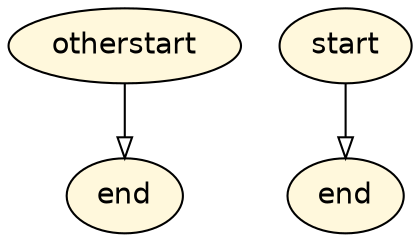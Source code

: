 digraph {
"4a930347-7092-455f-a2f4-5ff6e220a0f2" [label="otherstart", shape=ellipse, style=filled, fillcolor=cornsilk, fontname=Helvetica];
"4a930347-7092-455f-a2f4-5ff6e220a0f2" -> "868a6f66-660a-402b-ad9c-a3f957abd15c" [taillabel="", arrowhead=onormal, fontname=Helvetica];
"a7d62c76-c6ea-431e-989e-8f72f3f2aa42" [label="start", shape=ellipse, style=filled, fillcolor=cornsilk, fontname=Helvetica];
"a7d62c76-c6ea-431e-989e-8f72f3f2aa42" -> "fda46053-d1e7-46ae-ae9c-9a68ea3ed634" [taillabel="", arrowhead=onormal, fontname=Helvetica];
"fda46053-d1e7-46ae-ae9c-9a68ea3ed634" [label="end", shape=ellipse, style=filled, fillcolor=cornsilk, fontname=Helvetica];
"868a6f66-660a-402b-ad9c-a3f957abd15c" [label="end", shape=ellipse, style=filled, fillcolor=cornsilk, fontname=Helvetica];
}
